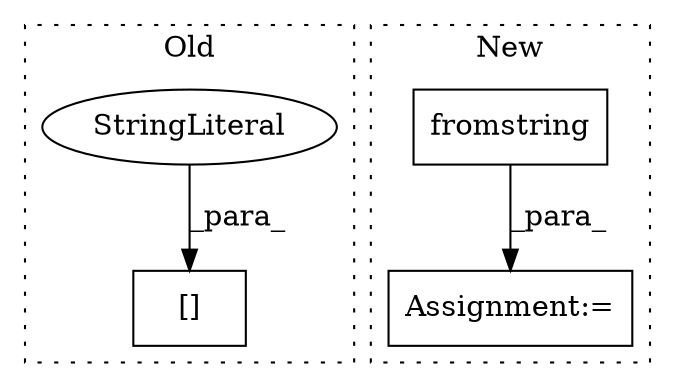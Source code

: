 digraph G {
subgraph cluster0 {
1 [label="[]" a="2" s="2506,2529" l="7,1" shape="box"];
4 [label="StringLiteral" a="45" s="2513" l="16" shape="ellipse"];
label = "Old";
style="dotted";
}
subgraph cluster1 {
2 [label="fromstring" a="32" s="2308,2334" l="11,1" shape="box"];
3 [label="Assignment:=" a="7" s="2301" l="1" shape="box"];
label = "New";
style="dotted";
}
2 -> 3 [label="_para_"];
4 -> 1 [label="_para_"];
}